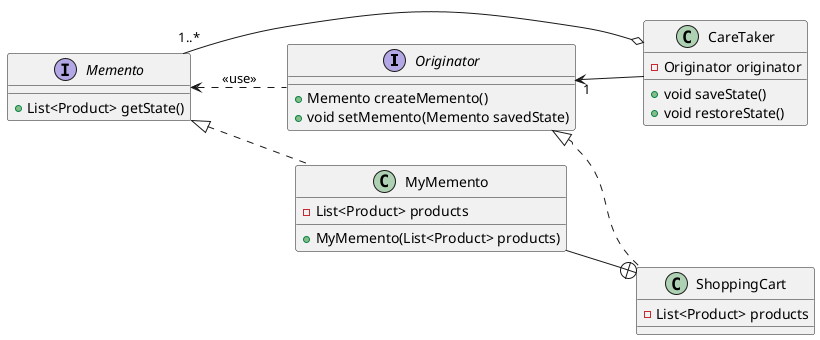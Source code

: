 @startuml
left to right direction
together {
        interface Originator {
                + Memento createMemento()
                + void setMemento(Memento savedState)
        }
        interface Memento {
                + List<Product> getState()
        }
        class MyMemento {
                - List<Product> products
                + MyMemento(List<Product> products)
        }
        class CareTaker {
                - Originator originator
                + void saveState()
                + void restoreState()
        }
}
class ShoppingCart {
        - List<Product> products
}

Memento "1..*"--o CareTaker
Memento <.. Originator : "<<use>>"
Originator "1"<-- CareTaker
Originator <|.. ShoppingCart
Memento <|.. MyMemento
ShoppingCart +-- MyMemento
@enduml